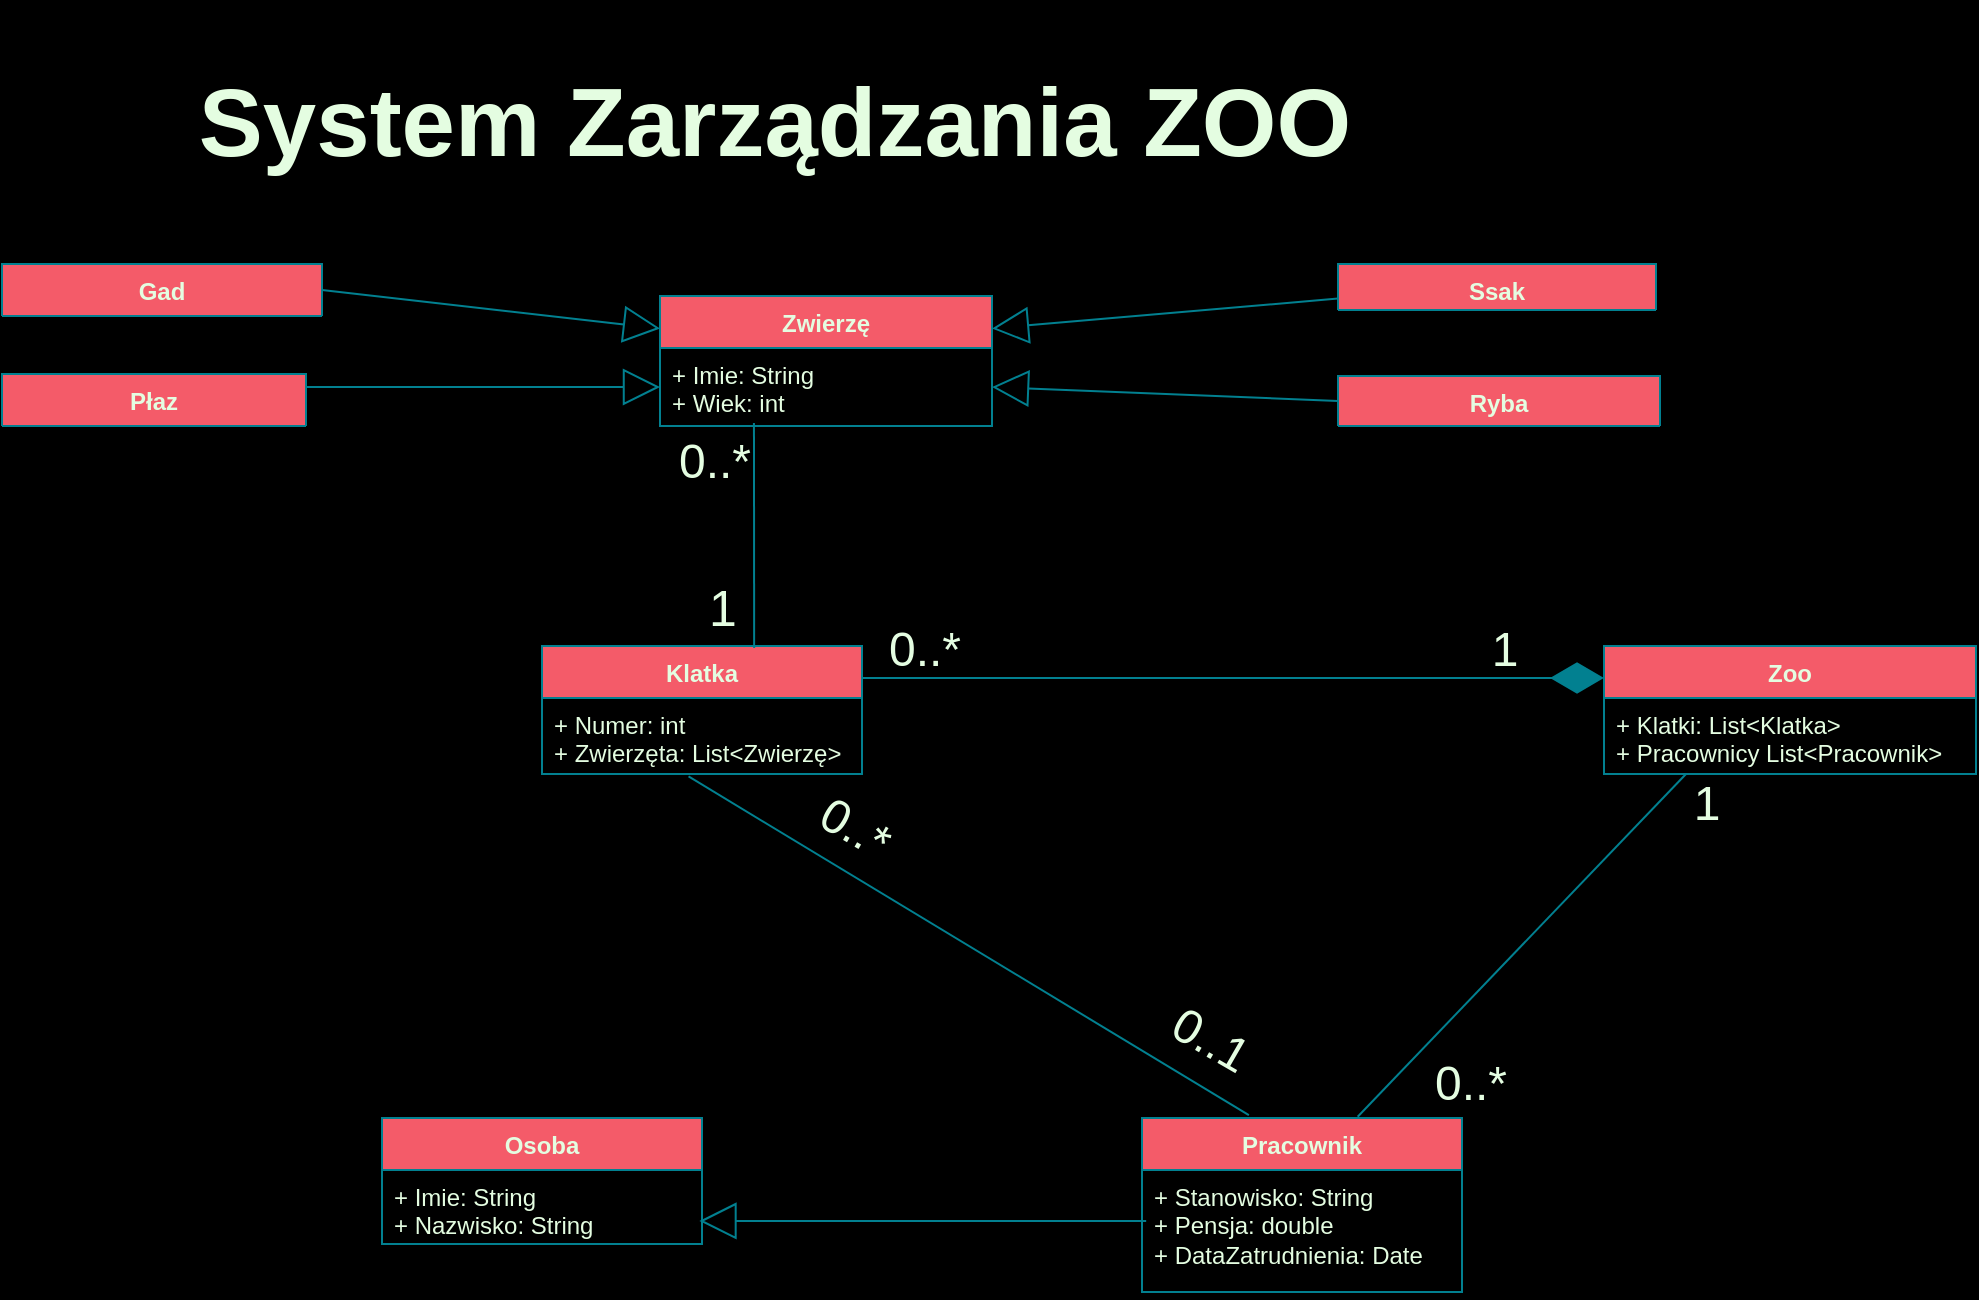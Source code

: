 <mxfile version="25.0.3">
  <diagram name="Strona-1" id="E6KXFafCXUu6M6fowW8F">
    <mxGraphModel dx="1595" dy="1085" grid="0" gridSize="10" guides="1" tooltips="1" connect="1" arrows="1" fold="1" page="0" pageScale="1" pageWidth="827" pageHeight="1169" background="#000000" math="0" shadow="0">
      <root>
        <mxCell id="0" />
        <mxCell id="1" parent="0" />
        <mxCell id="DlXpJrdWX-oFE4-UT3Kw-1" value="Zwierzę" style="swimlane;fontStyle=1;align=center;verticalAlign=top;childLayout=stackLayout;horizontal=1;startSize=26;horizontalStack=0;resizeParent=1;resizeParentMax=0;resizeLast=0;collapsible=1;marginBottom=0;whiteSpace=wrap;html=1;labelBackgroundColor=none;fillColor=#F45B69;strokeColor=#028090;fontColor=#E4FDE1;" parent="1" vertex="1">
          <mxGeometry x="-37" y="-16" width="166" height="65" as="geometry" />
        </mxCell>
        <mxCell id="DlXpJrdWX-oFE4-UT3Kw-2" value="+ Imie: String&lt;div&gt;+ Wiek: int&lt;/div&gt;&lt;div&gt;&lt;br&gt;&lt;/div&gt;" style="text;strokeColor=none;fillColor=none;align=left;verticalAlign=top;spacingLeft=4;spacingRight=4;overflow=hidden;rotatable=0;points=[[0,0.5],[1,0.5]];portConstraint=eastwest;whiteSpace=wrap;html=1;labelBackgroundColor=none;fontColor=#E4FDE1;" parent="DlXpJrdWX-oFE4-UT3Kw-1" vertex="1">
          <mxGeometry y="26" width="166" height="39" as="geometry" />
        </mxCell>
        <mxCell id="DlXpJrdWX-oFE4-UT3Kw-13" value="Ssak&lt;div&gt;&lt;br&gt;&lt;/div&gt;" style="swimlane;fontStyle=1;align=center;verticalAlign=top;childLayout=stackLayout;horizontal=1;startSize=26;horizontalStack=0;resizeParent=1;resizeParentMax=0;resizeLast=0;collapsible=1;marginBottom=0;whiteSpace=wrap;html=1;labelBackgroundColor=none;fillColor=#F45B69;strokeColor=#028090;fontColor=#E4FDE1;" parent="1" vertex="1">
          <mxGeometry x="302" y="-32" width="159" height="23" as="geometry">
            <mxRectangle x="230" y="15" width="62" height="41" as="alternateBounds" />
          </mxGeometry>
        </mxCell>
        <mxCell id="DlXpJrdWX-oFE4-UT3Kw-18" value="Płaz" style="swimlane;fontStyle=1;align=center;verticalAlign=top;childLayout=stackLayout;horizontal=1;startSize=26;horizontalStack=0;resizeParent=1;resizeParentMax=0;resizeLast=0;collapsible=1;marginBottom=0;whiteSpace=wrap;html=1;labelBackgroundColor=none;fillColor=#F45B69;strokeColor=#028090;fontColor=#E4FDE1;" parent="1" vertex="1">
          <mxGeometry x="-366" y="23" width="152" height="26" as="geometry" />
        </mxCell>
        <mxCell id="DlXpJrdWX-oFE4-UT3Kw-25" value="Gad" style="swimlane;fontStyle=1;align=center;verticalAlign=top;childLayout=stackLayout;horizontal=1;startSize=26;horizontalStack=0;resizeParent=1;resizeParentMax=0;resizeLast=0;collapsible=1;marginBottom=0;whiteSpace=wrap;html=1;labelBackgroundColor=none;fillColor=#F45B69;strokeColor=#028090;fontColor=#E4FDE1;" parent="1" vertex="1">
          <mxGeometry x="-366" y="-32" width="160" height="26" as="geometry" />
        </mxCell>
        <mxCell id="DlXpJrdWX-oFE4-UT3Kw-30" value="Ryba" style="swimlane;fontStyle=1;align=center;verticalAlign=top;childLayout=stackLayout;horizontal=1;startSize=26;horizontalStack=0;resizeParent=1;resizeParentMax=0;resizeLast=0;collapsible=1;marginBottom=0;whiteSpace=wrap;html=1;labelBackgroundColor=none;fillColor=#F45B69;strokeColor=#028090;fontColor=#E4FDE1;" parent="1" vertex="1">
          <mxGeometry x="302" y="24" width="161" height="25" as="geometry" />
        </mxCell>
        <mxCell id="DlXpJrdWX-oFE4-UT3Kw-35" value="Extends" style="endArrow=block;endSize=16;endFill=0;html=1;rounded=0;fontSize=12;curved=1;entryX=1;entryY=0.5;entryDx=0;entryDy=0;exitX=0;exitY=0.5;exitDx=0;exitDy=0;labelBackgroundColor=none;fontColor=default;strokeColor=#028090;" parent="1" source="DlXpJrdWX-oFE4-UT3Kw-30" target="DlXpJrdWX-oFE4-UT3Kw-2" edge="1">
          <mxGeometry x="-0.277" y="-10" width="160" relative="1" as="geometry">
            <mxPoint x="302.0" y="23" as="sourcePoint" />
            <mxPoint x="127.008" y="33.511" as="targetPoint" />
            <mxPoint as="offset" />
          </mxGeometry>
        </mxCell>
        <mxCell id="DlXpJrdWX-oFE4-UT3Kw-39" value="Klatka" style="swimlane;fontStyle=1;align=center;verticalAlign=top;childLayout=stackLayout;horizontal=1;startSize=26;horizontalStack=0;resizeParent=1;resizeParentMax=0;resizeLast=0;collapsible=1;marginBottom=0;whiteSpace=wrap;html=1;labelBackgroundColor=none;fillColor=#F45B69;strokeColor=#028090;fontColor=#E4FDE1;" parent="1" vertex="1">
          <mxGeometry x="-96" y="159" width="160" height="64" as="geometry" />
        </mxCell>
        <mxCell id="DlXpJrdWX-oFE4-UT3Kw-40" value="+ Numer: int&lt;div&gt;+ Zwierzęta: List&amp;lt;Zwierzę&amp;gt;&lt;/div&gt;" style="text;strokeColor=none;fillColor=none;align=left;verticalAlign=top;spacingLeft=4;spacingRight=4;overflow=hidden;rotatable=0;points=[[0,0.5],[1,0.5]];portConstraint=eastwest;whiteSpace=wrap;html=1;labelBackgroundColor=none;fontColor=#E4FDE1;" parent="DlXpJrdWX-oFE4-UT3Kw-39" vertex="1">
          <mxGeometry y="26" width="160" height="38" as="geometry" />
        </mxCell>
        <mxCell id="DlXpJrdWX-oFE4-UT3Kw-44" value="Zoo" style="swimlane;fontStyle=1;align=center;verticalAlign=top;childLayout=stackLayout;horizontal=1;startSize=26;horizontalStack=0;resizeParent=1;resizeParentMax=0;resizeLast=0;collapsible=1;marginBottom=0;whiteSpace=wrap;html=1;labelBackgroundColor=none;fillColor=#F45B69;strokeColor=#028090;fontColor=#E4FDE1;" parent="1" vertex="1">
          <mxGeometry x="435" y="159" width="186" height="64" as="geometry" />
        </mxCell>
        <mxCell id="DlXpJrdWX-oFE4-UT3Kw-45" value="+ Klatki: List&amp;lt;Klatka&amp;gt;&lt;div&gt;+ Pracownicy List&amp;lt;Pracownik&amp;gt;&lt;/div&gt;" style="text;strokeColor=none;fillColor=none;align=left;verticalAlign=top;spacingLeft=4;spacingRight=4;overflow=hidden;rotatable=0;points=[[0,0.5],[1,0.5]];portConstraint=eastwest;whiteSpace=wrap;html=1;labelBackgroundColor=none;fontColor=#E4FDE1;" parent="DlXpJrdWX-oFE4-UT3Kw-44" vertex="1">
          <mxGeometry y="26" width="186" height="38" as="geometry" />
        </mxCell>
        <mxCell id="DlXpJrdWX-oFE4-UT3Kw-48" value="Osoba" style="swimlane;fontStyle=1;align=center;verticalAlign=top;childLayout=stackLayout;horizontal=1;startSize=26;horizontalStack=0;resizeParent=1;resizeParentMax=0;resizeLast=0;collapsible=1;marginBottom=0;whiteSpace=wrap;html=1;labelBackgroundColor=none;fillColor=#F45B69;strokeColor=#028090;fontColor=#E4FDE1;" parent="1" vertex="1">
          <mxGeometry x="-176" y="395" width="160" height="63" as="geometry" />
        </mxCell>
        <mxCell id="DlXpJrdWX-oFE4-UT3Kw-49" value="+ Imie: String&lt;div&gt;+ Nazwisko: String&lt;/div&gt;" style="text;strokeColor=none;fillColor=none;align=left;verticalAlign=top;spacingLeft=4;spacingRight=4;overflow=hidden;rotatable=0;points=[[0,0.5],[1,0.5]];portConstraint=eastwest;whiteSpace=wrap;html=1;labelBackgroundColor=none;fontColor=#E4FDE1;" parent="DlXpJrdWX-oFE4-UT3Kw-48" vertex="1">
          <mxGeometry y="26" width="160" height="37" as="geometry" />
        </mxCell>
        <mxCell id="DlXpJrdWX-oFE4-UT3Kw-56" value="Pracownik" style="swimlane;fontStyle=1;align=center;verticalAlign=top;childLayout=stackLayout;horizontal=1;startSize=26;horizontalStack=0;resizeParent=1;resizeParentMax=0;resizeLast=0;collapsible=1;marginBottom=0;whiteSpace=wrap;html=1;labelBackgroundColor=none;fillColor=#F45B69;strokeColor=#028090;fontColor=#E4FDE1;" parent="1" vertex="1">
          <mxGeometry x="204" y="395" width="160" height="87" as="geometry" />
        </mxCell>
        <mxCell id="DlXpJrdWX-oFE4-UT3Kw-57" value="+ Stanowisko: String&lt;div&gt;+ Pensja: double&lt;/div&gt;&lt;div&gt;+ DataZatrudnienia: Date&lt;/div&gt;" style="text;strokeColor=none;fillColor=none;align=left;verticalAlign=top;spacingLeft=4;spacingRight=4;overflow=hidden;rotatable=0;points=[[0,0.5],[1,0.5]];portConstraint=eastwest;whiteSpace=wrap;html=1;labelBackgroundColor=none;fontColor=#E4FDE1;" parent="DlXpJrdWX-oFE4-UT3Kw-56" vertex="1">
          <mxGeometry y="26" width="160" height="61" as="geometry" />
        </mxCell>
        <mxCell id="DlXpJrdWX-oFE4-UT3Kw-60" value="Extends" style="endArrow=block;endSize=16;endFill=0;html=1;rounded=0;fontSize=12;curved=1;exitX=0.013;exitY=0.418;exitDx=0;exitDy=0;exitPerimeter=0;labelBackgroundColor=none;fontColor=default;strokeColor=#028090;entryX=0.992;entryY=0.689;entryDx=0;entryDy=0;entryPerimeter=0;" parent="1" target="DlXpJrdWX-oFE4-UT3Kw-49" edge="1" source="DlXpJrdWX-oFE4-UT3Kw-57">
          <mxGeometry x="-0.128" y="-7" width="160" relative="1" as="geometry">
            <mxPoint x="129.0" y="362.978" as="sourcePoint" />
            <mxPoint x="10" y="357" as="targetPoint" />
            <mxPoint as="offset" />
          </mxGeometry>
        </mxCell>
        <mxCell id="DlXpJrdWX-oFE4-UT3Kw-62" value="" style="endArrow=diamondThin;endFill=1;endSize=24;html=1;rounded=0;fontSize=12;curved=1;exitX=1;exitY=0.25;exitDx=0;exitDy=0;entryX=0;entryY=0.25;entryDx=0;entryDy=0;labelBackgroundColor=none;fontColor=default;strokeColor=#028090;" parent="1" source="DlXpJrdWX-oFE4-UT3Kw-39" target="DlXpJrdWX-oFE4-UT3Kw-44" edge="1">
          <mxGeometry width="160" relative="1" as="geometry">
            <mxPoint x="57" y="182" as="sourcePoint" />
            <mxPoint x="217" y="182" as="targetPoint" />
          </mxGeometry>
        </mxCell>
        <mxCell id="QTJE8DHDqHjorJn4KfwX-5" value="&lt;font face=&quot;Helvetica&quot; style=&quot;font-size: 24px;&quot;&gt;0..*&lt;/font&gt;" style="edgeLabel;html=1;align=center;verticalAlign=middle;resizable=0;points=[];hachureGap=4;fontFamily=Architects Daughter;fontSource=https%3A%2F%2Ffonts.googleapis.com%2Fcss%3Ffamily%3DArchitects%2BDaughter;labelBackgroundColor=none;fontColor=#E4FDE1;" parent="DlXpJrdWX-oFE4-UT3Kw-62" vertex="1" connectable="0">
          <mxGeometry x="-0.711" relative="1" as="geometry">
            <mxPoint x="-23" y="-14" as="offset" />
          </mxGeometry>
        </mxCell>
        <mxCell id="QTJE8DHDqHjorJn4KfwX-1" value="" style="endArrow=none;html=1;rounded=0;entryX=0.283;entryY=0.962;entryDx=0;entryDy=0;entryPerimeter=0;exitX=0.663;exitY=0.016;exitDx=0;exitDy=0;exitPerimeter=0;labelBackgroundColor=none;fontColor=default;strokeColor=#028090;" parent="1" source="DlXpJrdWX-oFE4-UT3Kw-39" target="DlXpJrdWX-oFE4-UT3Kw-2" edge="1">
          <mxGeometry width="50" height="50" relative="1" as="geometry">
            <mxPoint x="29" y="155" as="sourcePoint" />
            <mxPoint x="93" y="241" as="targetPoint" />
          </mxGeometry>
        </mxCell>
        <mxCell id="QTJE8DHDqHjorJn4KfwX-2" value="&lt;font style=&quot;font-size: 25px;&quot;&gt;1&lt;/font&gt;" style="edgeLabel;html=1;align=center;verticalAlign=middle;resizable=0;points=[];labelBackgroundColor=none;fontSize=13;fontColor=#E4FDE1;" parent="QTJE8DHDqHjorJn4KfwX-1" vertex="1" connectable="0">
          <mxGeometry x="-0.747" y="-1" relative="1" as="geometry">
            <mxPoint x="-17" y="-7" as="offset" />
          </mxGeometry>
        </mxCell>
        <mxCell id="QTJE8DHDqHjorJn4KfwX-4" value="&lt;font style=&quot;font-size: 24px;&quot;&gt;0..*&lt;/font&gt;" style="edgeLabel;html=1;align=center;verticalAlign=middle;resizable=0;points=[];hachureGap=4;fontFamily=Helvetica;labelBackgroundColor=none;fontColor=#E4FDE1;" parent="QTJE8DHDqHjorJn4KfwX-1" vertex="1" connectable="0">
          <mxGeometry x="0.719" y="-1" relative="1" as="geometry">
            <mxPoint x="-21" y="3" as="offset" />
          </mxGeometry>
        </mxCell>
        <mxCell id="QTJE8DHDqHjorJn4KfwX-3" value="&lt;h1&gt;System Zarządzania ZOO&lt;/h1&gt;" style="text;strokeColor=none;fillColor=none;html=1;fontSize=24;fontStyle=1;verticalAlign=middle;align=center;labelBackgroundColor=none;fontColor=#E4FDE1;" parent="1" vertex="1">
          <mxGeometry x="-30" y="-123" width="100" height="40" as="geometry" />
        </mxCell>
        <mxCell id="QTJE8DHDqHjorJn4KfwX-6" value="&lt;font face=&quot;Helvetica&quot; style=&quot;font-size: 24px;&quot;&gt;1&lt;/font&gt;" style="edgeLabel;html=1;align=center;verticalAlign=middle;resizable=0;points=[];hachureGap=4;fontFamily=Architects Daughter;fontSource=https%3A%2F%2Ffonts.googleapis.com%2Fcss%3Ffamily%3DArchitects%2BDaughter;labelBackgroundColor=none;fontColor=#E4FDE1;" parent="1" vertex="1" connectable="0">
          <mxGeometry x="385.0" y="161" as="geometry" />
        </mxCell>
        <mxCell id="QTJE8DHDqHjorJn4KfwX-7" value="" style="endArrow=none;html=1;rounded=0;hachureGap=4;fontFamily=Architects Daughter;fontSource=https%3A%2F%2Ffonts.googleapis.com%2Fcss%3Ffamily%3DArchitects%2BDaughter;exitX=0.674;exitY=-0.007;exitDx=0;exitDy=0;exitPerimeter=0;labelBackgroundColor=none;strokeColor=#028090;fontColor=default;" parent="1" source="DlXpJrdWX-oFE4-UT3Kw-56" edge="1">
          <mxGeometry width="50" height="50" relative="1" as="geometry">
            <mxPoint x="223" y="299" as="sourcePoint" />
            <mxPoint x="476" y="223" as="targetPoint" />
          </mxGeometry>
        </mxCell>
        <mxCell id="QTJE8DHDqHjorJn4KfwX-9" value="&lt;font face=&quot;Helvetica&quot; style=&quot;font-size: 24px;&quot;&gt;1&lt;/font&gt;" style="edgeLabel;html=1;align=center;verticalAlign=middle;resizable=0;points=[];hachureGap=4;fontFamily=Architects Daughter;fontSource=https%3A%2F%2Ffonts.googleapis.com%2Fcss%3Ffamily%3DArchitects%2BDaughter;labelBackgroundColor=none;fontColor=#E4FDE1;" parent="1" vertex="1" connectable="0">
          <mxGeometry x="408.0" y="175" as="geometry">
            <mxPoint x="78" y="63" as="offset" />
          </mxGeometry>
        </mxCell>
        <mxCell id="QTJE8DHDqHjorJn4KfwX-10" value="&lt;font face=&quot;Helvetica&quot; style=&quot;font-size: 24px;&quot;&gt;0..*&lt;/font&gt;" style="edgeLabel;html=1;align=center;verticalAlign=middle;resizable=0;points=[];hachureGap=4;fontFamily=Architects Daughter;fontSource=https%3A%2F%2Ffonts.googleapis.com%2Fcss%3Ffamily%3DArchitects%2BDaughter;labelBackgroundColor=none;fontColor=#E4FDE1;" parent="1" vertex="1" connectable="0">
          <mxGeometry x="368.0" y="378" as="geometry" />
        </mxCell>
        <mxCell id="QTJE8DHDqHjorJn4KfwX-12" value="" style="endArrow=none;html=1;rounded=0;hachureGap=4;fontFamily=Architects Daughter;fontSource=https%3A%2F%2Ffonts.googleapis.com%2Fcss%3Ffamily%3DArchitects%2BDaughter;exitX=0.334;exitY=-0.016;exitDx=0;exitDy=0;entryX=0.458;entryY=1.032;entryDx=0;entryDy=0;entryPerimeter=0;exitPerimeter=0;labelBackgroundColor=none;strokeColor=#028090;fontColor=default;" parent="1" source="DlXpJrdWX-oFE4-UT3Kw-56" target="DlXpJrdWX-oFE4-UT3Kw-40" edge="1">
          <mxGeometry width="50" height="50" relative="1" as="geometry">
            <mxPoint x="132" y="315" as="sourcePoint" />
            <mxPoint x="136" y="223" as="targetPoint" />
          </mxGeometry>
        </mxCell>
        <mxCell id="QTJE8DHDqHjorJn4KfwX-13" value="&lt;span style=&quot;font-family: Helvetica; font-size: 24px; font-style: normal; font-variant-ligatures: normal; font-variant-caps: normal; font-weight: 400; letter-spacing: normal; orphans: 2; text-align: center; text-indent: 0px; text-transform: none; widows: 2; word-spacing: 0px; -webkit-text-stroke-width: 0px; white-space: nowrap; text-decoration-thickness: initial; text-decoration-style: initial; text-decoration-color: initial; float: none; display: inline !important;&quot;&gt;0..1&lt;/span&gt;" style="text;whiteSpace=wrap;html=1;fontFamily=Architects Daughter;fontSource=https%3A%2F%2Ffonts.googleapis.com%2Fcss%3Ffamily%3DArchitects%2BDaughter;rotation=30;rounded=0;glass=0;fontSize=12;labelBackgroundColor=none;fontColor=#E4FDE1;" parent="1" vertex="1">
          <mxGeometry x="214" y="334.0" width="41" height="51" as="geometry" />
        </mxCell>
        <mxCell id="QTJE8DHDqHjorJn4KfwX-15" value="&lt;span style=&quot;font-family: Helvetica; font-size: 24px; font-style: normal; font-variant-ligatures: normal; font-variant-caps: normal; font-weight: 400; letter-spacing: normal; orphans: 2; text-align: center; text-indent: 0px; text-transform: none; widows: 2; word-spacing: 0px; -webkit-text-stroke-width: 0px; white-space: nowrap; text-decoration-thickness: initial; text-decoration-style: initial; text-decoration-color: initial; float: none; display: inline !important;&quot;&gt;0..*&lt;/span&gt;" style="text;whiteSpace=wrap;html=1;fontFamily=Architects Daughter;fontSource=https://fonts.googleapis.com/css?family=Architects+Daughter;rotation=30;rounded=0;glass=0;fontSize=12;labelBackgroundColor=none;fontColor=#E4FDE1;" parent="1" vertex="1">
          <mxGeometry x="37.996" y="229.005" width="41" height="51" as="geometry" />
        </mxCell>
        <mxCell id="eJ9glWWEc1h7FtvTiq9k-1" value="Extends" style="endArrow=block;endSize=16;endFill=0;html=1;rounded=0;fontSize=12;curved=1;entryX=0;entryY=0.5;entryDx=0;entryDy=0;exitX=1;exitY=0.25;exitDx=0;exitDy=0;labelBackgroundColor=none;fontColor=default;strokeColor=#028090;" edge="1" parent="1" source="DlXpJrdWX-oFE4-UT3Kw-18" target="DlXpJrdWX-oFE4-UT3Kw-2">
          <mxGeometry x="-0.109" y="9" width="160" relative="1" as="geometry">
            <mxPoint x="-304" y="56" as="sourcePoint" />
            <mxPoint x="-187" y="54" as="targetPoint" />
            <mxPoint as="offset" />
          </mxGeometry>
        </mxCell>
        <mxCell id="eJ9glWWEc1h7FtvTiq9k-2" value="Extends" style="endArrow=block;endSize=16;endFill=0;html=1;rounded=0;fontSize=12;curved=1;entryX=1;entryY=0.25;entryDx=0;entryDy=0;exitX=0;exitY=0.75;exitDx=0;exitDy=0;labelBackgroundColor=none;fontColor=default;strokeColor=#028090;" edge="1" parent="1" source="DlXpJrdWX-oFE4-UT3Kw-13" target="DlXpJrdWX-oFE4-UT3Kw-1">
          <mxGeometry x="-0.109" y="9" width="160" relative="1" as="geometry">
            <mxPoint x="162" y="1" as="sourcePoint" />
            <mxPoint x="279" y="-1" as="targetPoint" />
            <mxPoint as="offset" />
          </mxGeometry>
        </mxCell>
        <mxCell id="eJ9glWWEc1h7FtvTiq9k-3" value="Extends" style="endArrow=block;endSize=16;endFill=0;html=1;rounded=0;fontSize=12;curved=1;entryX=0;entryY=0.25;entryDx=0;entryDy=0;exitX=1;exitY=0.5;exitDx=0;exitDy=0;labelBackgroundColor=none;fontColor=default;strokeColor=#028090;" edge="1" parent="1" source="DlXpJrdWX-oFE4-UT3Kw-25" target="DlXpJrdWX-oFE4-UT3Kw-1">
          <mxGeometry x="-0.158" y="15" width="160" relative="1" as="geometry">
            <mxPoint x="-194" y="-30" as="sourcePoint" />
            <mxPoint x="-77" y="-32" as="targetPoint" />
            <mxPoint as="offset" />
          </mxGeometry>
        </mxCell>
      </root>
    </mxGraphModel>
  </diagram>
</mxfile>
